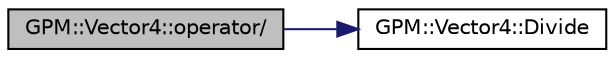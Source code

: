 digraph "GPM::Vector4::operator/"
{
 // INTERACTIVE_SVG=YES
 // LATEX_PDF_SIZE
  edge [fontname="Helvetica",fontsize="10",labelfontname="Helvetica",labelfontsize="10"];
  node [fontname="Helvetica",fontsize="10",shape=record];
  rankdir="LR";
  Node365 [label="GPM::Vector4::operator/",height=0.2,width=0.4,color="black", fillcolor="grey75", style="filled", fontcolor="black",tooltip="Return the division of a vector and actual vector."];
  Node365 -> Node366 [color="midnightblue",fontsize="10",style="solid",fontname="Helvetica"];
  Node366 [label="GPM::Vector4::Divide",height=0.2,width=0.4,color="black", fillcolor="white", style="filled",URL="$struct_g_p_m_1_1_vector4.html#a80c3357802e866edb51025f78551f458",tooltip="Divide scalar to x, y and z."];
}
